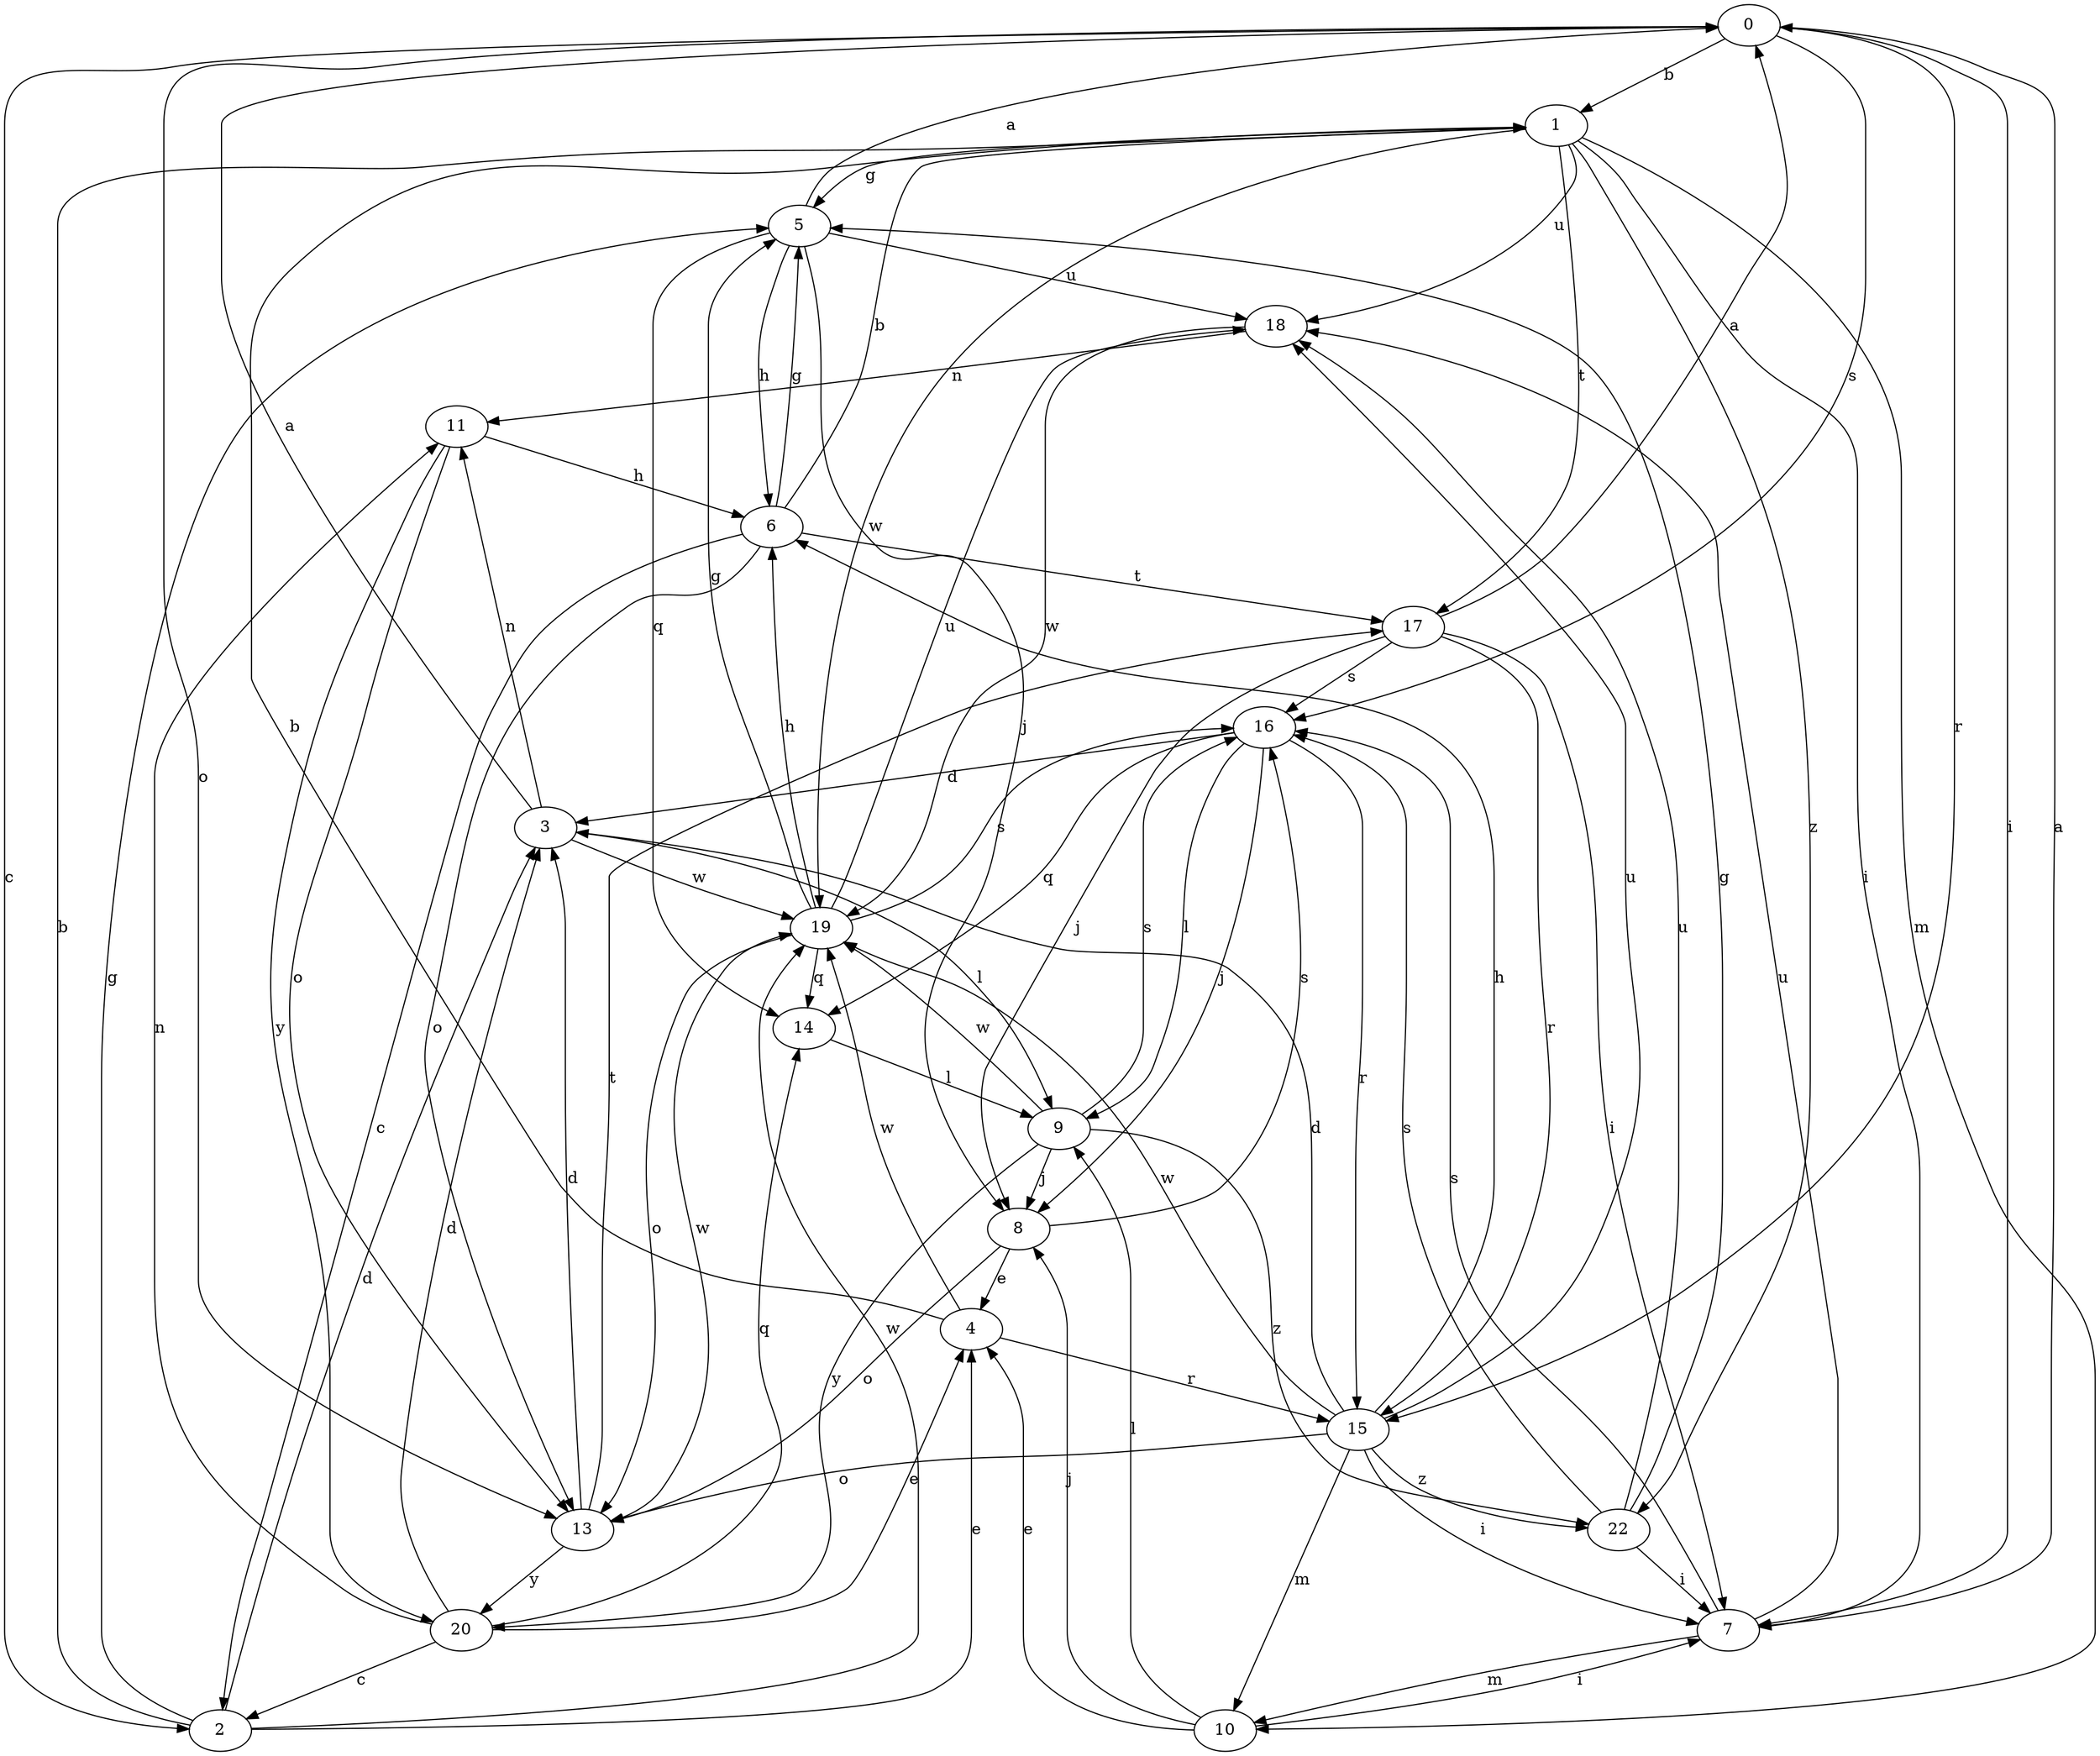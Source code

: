 strict digraph  {
0;
1;
2;
3;
4;
5;
6;
7;
8;
9;
10;
11;
13;
14;
15;
16;
17;
18;
19;
20;
22;
0 -> 1  [label=b];
0 -> 2  [label=c];
0 -> 7  [label=i];
0 -> 13  [label=o];
0 -> 15  [label=r];
0 -> 16  [label=s];
1 -> 5  [label=g];
1 -> 7  [label=i];
1 -> 10  [label=m];
1 -> 17  [label=t];
1 -> 18  [label=u];
1 -> 19  [label=w];
1 -> 22  [label=z];
2 -> 1  [label=b];
2 -> 3  [label=d];
2 -> 4  [label=e];
2 -> 5  [label=g];
2 -> 19  [label=w];
3 -> 0  [label=a];
3 -> 9  [label=l];
3 -> 11  [label=n];
3 -> 19  [label=w];
4 -> 1  [label=b];
4 -> 15  [label=r];
4 -> 19  [label=w];
5 -> 0  [label=a];
5 -> 6  [label=h];
5 -> 8  [label=j];
5 -> 14  [label=q];
5 -> 18  [label=u];
6 -> 1  [label=b];
6 -> 2  [label=c];
6 -> 5  [label=g];
6 -> 13  [label=o];
6 -> 17  [label=t];
7 -> 0  [label=a];
7 -> 10  [label=m];
7 -> 16  [label=s];
7 -> 18  [label=u];
8 -> 4  [label=e];
8 -> 13  [label=o];
8 -> 16  [label=s];
9 -> 8  [label=j];
9 -> 16  [label=s];
9 -> 19  [label=w];
9 -> 20  [label=y];
9 -> 22  [label=z];
10 -> 4  [label=e];
10 -> 7  [label=i];
10 -> 8  [label=j];
10 -> 9  [label=l];
11 -> 6  [label=h];
11 -> 13  [label=o];
11 -> 20  [label=y];
13 -> 3  [label=d];
13 -> 17  [label=t];
13 -> 19  [label=w];
13 -> 20  [label=y];
14 -> 9  [label=l];
15 -> 3  [label=d];
15 -> 6  [label=h];
15 -> 7  [label=i];
15 -> 10  [label=m];
15 -> 13  [label=o];
15 -> 18  [label=u];
15 -> 19  [label=w];
15 -> 22  [label=z];
16 -> 3  [label=d];
16 -> 8  [label=j];
16 -> 9  [label=l];
16 -> 14  [label=q];
16 -> 15  [label=r];
17 -> 0  [label=a];
17 -> 7  [label=i];
17 -> 8  [label=j];
17 -> 15  [label=r];
17 -> 16  [label=s];
18 -> 11  [label=n];
18 -> 19  [label=w];
19 -> 5  [label=g];
19 -> 6  [label=h];
19 -> 13  [label=o];
19 -> 14  [label=q];
19 -> 16  [label=s];
19 -> 18  [label=u];
20 -> 2  [label=c];
20 -> 3  [label=d];
20 -> 4  [label=e];
20 -> 11  [label=n];
20 -> 14  [label=q];
22 -> 5  [label=g];
22 -> 7  [label=i];
22 -> 16  [label=s];
22 -> 18  [label=u];
}
